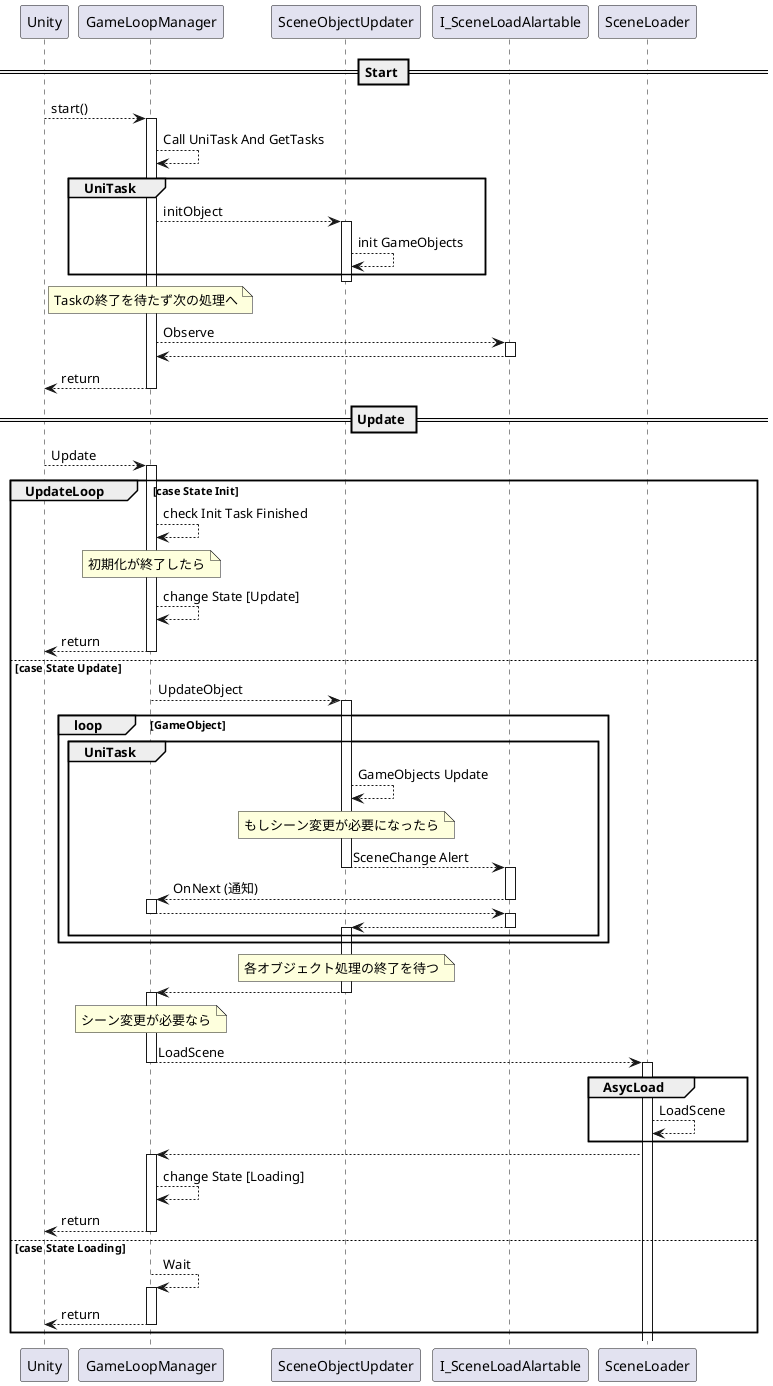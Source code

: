 @startuml ゲームループ

    
== Start ==

    Unity --> GameLoopManager : start()
    activate GameLoopManager

    GameLoopManager --> GameLoopManager : Call UniTask And GetTasks
    group UniTask 
        GameLoopManager --> SceneObjectUpdater :initObject
        activate SceneObjectUpdater
        SceneObjectUpdater --> SceneObjectUpdater : init GameObjects
    end
    deactivate SceneObjectUpdater

    note over GameLoopManager : Taskの終了を待たず次の処理へ
    GameLoopManager --> I_SceneLoadAlartable : Observe
    activate I_SceneLoadAlartable
    I_SceneLoadAlartable --> GameLoopManager
    deactivate I_SceneLoadAlartable


    GameLoopManager --> Unity :return
    deactivate GameLoopManager

== Update ==

    Unity --> GameLoopManager : Update

    group UpdateLoop [case State Init]
        activate GameLoopManager
        GameLoopManager --> GameLoopManager : check Init Task Finished
        
        note over GameLoopManager : 初期化が終了したら
        GameLoopManager --> GameLoopManager : change State [Update]
        GameLoopManager --> Unity : return
        deactivate GameLoopManager

    else case State Update
        
        GameLoopManager --> SceneObjectUpdater : UpdateObject
        activate SceneObjectUpdater
        group loop [GameObject]
            group UniTask
                SceneObjectUpdater --> SceneObjectUpdater : GameObjects Update
                note over SceneObjectUpdater : もしシーン変更が必要になったら
                SceneObjectUpdater --> I_SceneLoadAlartable : SceneChange Alert
                deactivate SceneObjectUpdater
                activate I_SceneLoadAlartable
                I_SceneLoadAlartable --> GameLoopManager : OnNext (通知) 
                deactivate I_SceneLoadAlartable
                activate GameLoopManager
                GameLoopManager --> I_SceneLoadAlartable
                deactivate GameLoopManager
                activate I_SceneLoadAlartable
                I_SceneLoadAlartable --> SceneObjectUpdater
                deactivate I_SceneLoadAlartable
                activate SceneObjectUpdater
            end
        end
        note over SceneObjectUpdater : 各オブジェクト処理の終了を待つ
        SceneObjectUpdater --> GameLoopManager
        deactivate SceneObjectUpdater
        activate GameLoopManager
        note over GameLoopManager : シーン変更が必要なら
        GameLoopManager --> SceneLoader : LoadScene
        deactivate GameLoopManager
        activate SceneLoader
        group AsycLoad
            SceneLoader --> SceneLoader : LoadScene
        end
        
        SceneLoader --> GameLoopManager
        activate GameLoopManager
        GameLoopManager --> GameLoopManager : change State [Loading]
        GameLoopManager --> Unity : return
        deactivate GameLoopManager

    else case State Loading
        
        GameLoopManager --> GameLoopManager : Wait
        activate GameLoopManager
        GameLoopManager --> Unity : return
        deactivate GameLoopManager
    end
    

@enduml